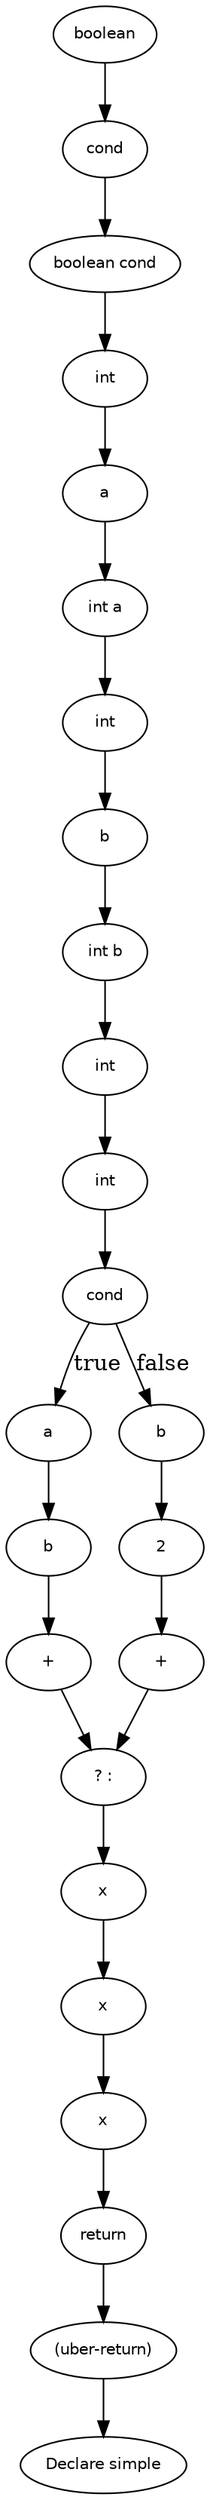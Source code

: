 digraph simple {
  19 [
    label = a,
    fontname = Helvetica,
    fontsize = 10
  ];
  18 [
    label = "+",
    fontname = Helvetica,
    fontsize = 10
  ];
  17 [
    label = cond,
    fontname = Helvetica,
    fontsize = 10
  ];
  16 [
    label = "? :",
    fontname = Helvetica,
    fontsize = 10
  ];
  15 [
    label = x,
    fontname = Helvetica,
    fontsize = 10
  ];
  14 [
    label = x,
    fontname = Helvetica,
    fontsize = 10
  ];
  13 [
    label = int,
    fontname = Helvetica,
    fontsize = 10
  ];
  12 [
    label = int,
    fontname = Helvetica,
    fontsize = 10
  ];
  11 [
    label = b,
    fontname = Helvetica,
    fontsize = 10
  ];
  10 [
    label = int,
    fontname = Helvetica,
    fontsize = 10
  ];
  9 [
    label = "int b",
    fontname = Helvetica,
    fontsize = 10
  ];
  8 [
    label = a,
    fontname = Helvetica,
    fontsize = 10
  ];
  7 [
    label = int,
    fontname = Helvetica,
    fontsize = 10
  ];
  6 [
    label = "int a",
    fontname = Helvetica,
    fontsize = 10
  ];
  5 [
    label = cond,
    fontname = Helvetica,
    fontsize = 10
  ];
  25 [
    label = x,
    fontname = Helvetica,
    fontsize = 10
  ];
  4 [
    label = boolean,
    fontname = Helvetica,
    fontsize = 10
  ];
  24 [
    label = return,
    fontname = Helvetica,
    fontsize = 10
  ];
  3 [
    label = "boolean cond",
    fontname = Helvetica,
    fontsize = 10
  ];
  23 [
    label = 2,
    fontname = Helvetica,
    fontsize = 10
  ];
  2 [
    label = "(uber-return)",
    fontname = Helvetica,
    fontsize = 10
  ];
  22 [
    label = b,
    fontname = Helvetica,
    fontsize = 10
  ];
  21 [
    label = "+",
    fontname = Helvetica,
    fontsize = 10
  ];
  0 [
    label = "Declare simple",
    fontname = Helvetica,
    fontsize = 10
  ];
  20 [
    label = b,
    fontname = Helvetica,
    fontsize = 10
  ];
  12 -> 13 [
    label = ""
  ];
  15 -> 14 [
    label = ""
  ];
  9 -> 12 [
    label = ""
  ];
  16 -> 15 [
    label = ""
  ];
  11 -> 9 [
    label = ""
  ];
  18 -> 16 [
    label = ""
  ];
  4 -> 5 [
    label = ""
  ];
  23 -> 21 [
    label = ""
  ];
  2 -> 0 [
    label = ""
  ];
  22 -> 23 [
    label = ""
  ];
  24 -> 2 [
    label = ""
  ];
  17 -> 22 [
    label = false
  ];
  25 -> 24 [
    label = ""
  ];
  13 -> 17 [
    label = ""
  ];
  14 -> 25 [
    label = ""
  ];
  8 -> 6 [
    label = ""
  ];
  7 -> 8 [
    label = ""
  ];
  3 -> 7 [
    label = ""
  ];
  5 -> 3 [
    label = ""
  ];
  10 -> 11 [
    label = ""
  ];
  21 -> 16 [
    label = ""
  ];
  6 -> 10 [
    label = ""
  ];
  20 -> 18 [
    label = ""
  ];
  19 -> 20 [
    label = ""
  ];
  17 -> 19 [
    label = true
  ];
}
